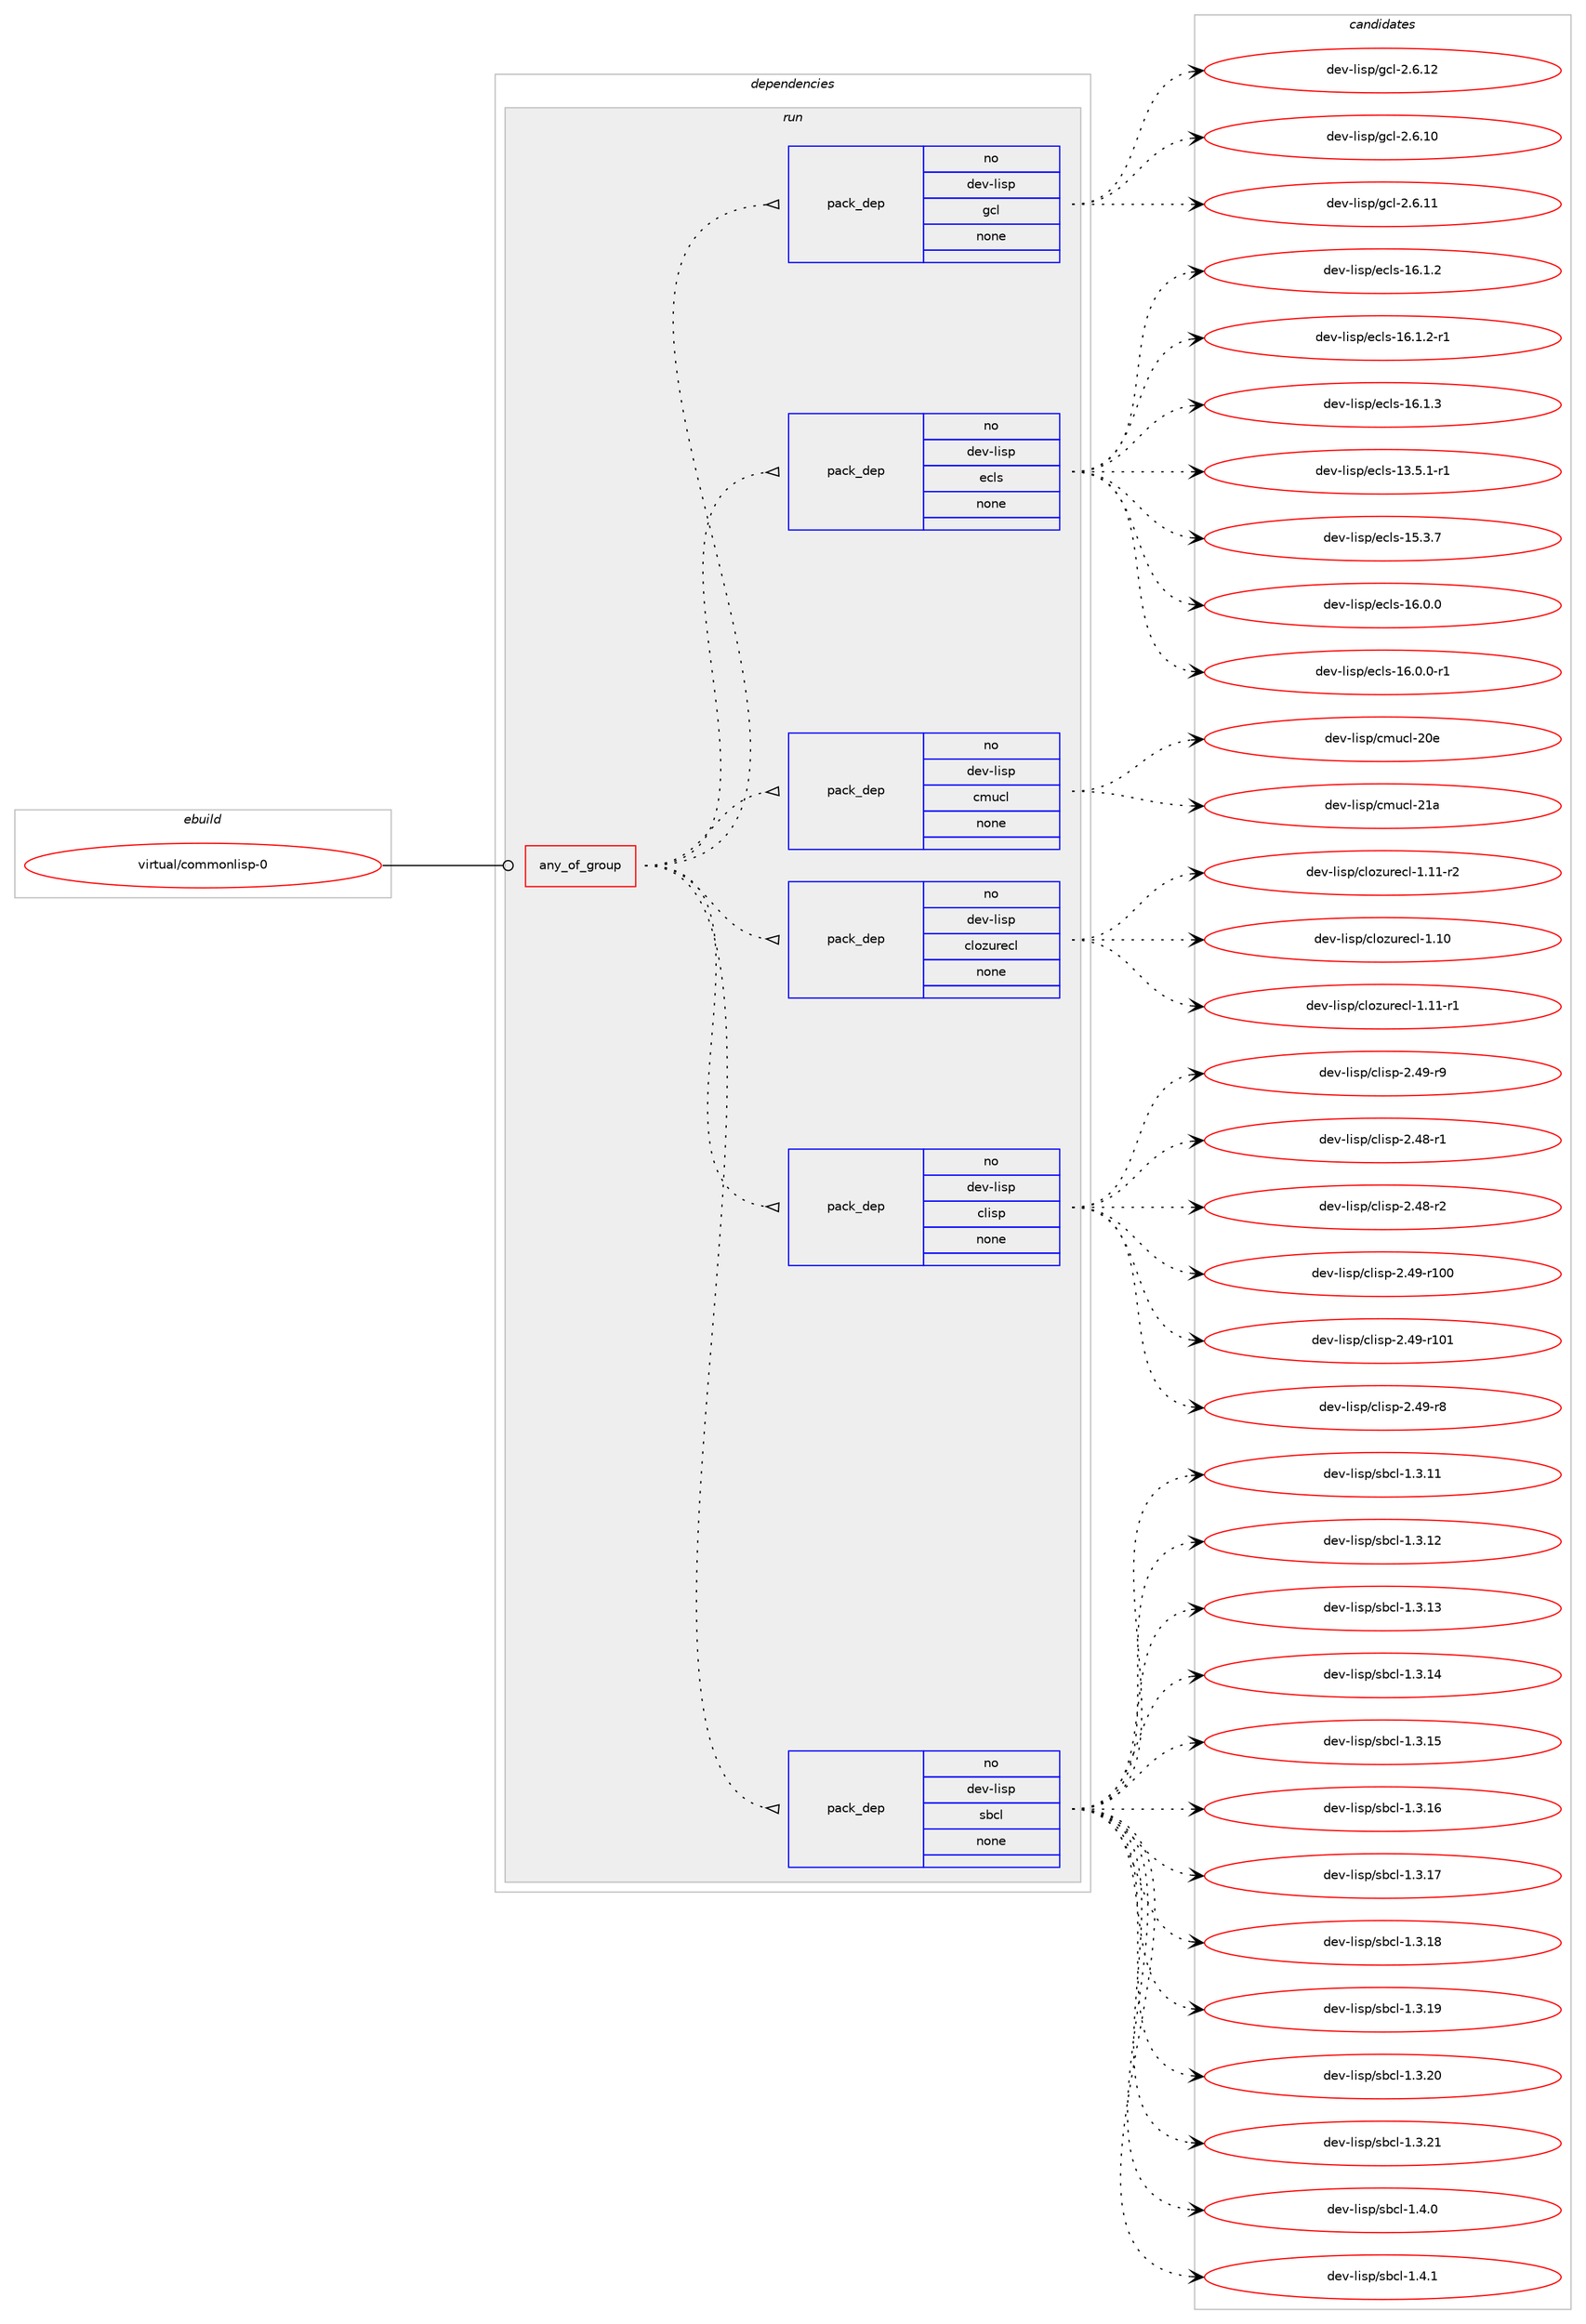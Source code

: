 digraph prolog {

# *************
# Graph options
# *************

newrank=true;
concentrate=true;
compound=true;
graph [rankdir=LR,fontname=Helvetica,fontsize=10,ranksep=1.5];#, ranksep=2.5, nodesep=0.2];
edge  [arrowhead=vee];
node  [fontname=Helvetica,fontsize=10];

# **********
# The ebuild
# **********

subgraph cluster_leftcol {
color=gray;
rank=same;
label=<<i>ebuild</i>>;
id [label="virtual/commonlisp-0", color=red, width=4, href="../virtual/commonlisp-0.svg"];
}

# ****************
# The dependencies
# ****************

subgraph cluster_midcol {
color=gray;
label=<<i>dependencies</i>>;
subgraph cluster_compile {
fillcolor="#eeeeee";
style=filled;
label=<<i>compile</i>>;
}
subgraph cluster_compileandrun {
fillcolor="#eeeeee";
style=filled;
label=<<i>compile and run</i>>;
}
subgraph cluster_run {
fillcolor="#eeeeee";
style=filled;
label=<<i>run</i>>;
subgraph any8527 {
dependency497292 [label=<<TABLE BORDER="0" CELLBORDER="1" CELLSPACING="0" CELLPADDING="4"><TR><TD CELLPADDING="10">any_of_group</TD></TR></TABLE>>, shape=none, color=red];subgraph pack369595 {
dependency497293 [label=<<TABLE BORDER="0" CELLBORDER="1" CELLSPACING="0" CELLPADDING="4" WIDTH="220"><TR><TD ROWSPAN="6" CELLPADDING="30">pack_dep</TD></TR><TR><TD WIDTH="110">no</TD></TR><TR><TD>dev-lisp</TD></TR><TR><TD>sbcl</TD></TR><TR><TD>none</TD></TR><TR><TD></TD></TR></TABLE>>, shape=none, color=blue];
}
dependency497292:e -> dependency497293:w [weight=20,style="dotted",arrowhead="oinv"];
subgraph pack369596 {
dependency497294 [label=<<TABLE BORDER="0" CELLBORDER="1" CELLSPACING="0" CELLPADDING="4" WIDTH="220"><TR><TD ROWSPAN="6" CELLPADDING="30">pack_dep</TD></TR><TR><TD WIDTH="110">no</TD></TR><TR><TD>dev-lisp</TD></TR><TR><TD>clisp</TD></TR><TR><TD>none</TD></TR><TR><TD></TD></TR></TABLE>>, shape=none, color=blue];
}
dependency497292:e -> dependency497294:w [weight=20,style="dotted",arrowhead="oinv"];
subgraph pack369597 {
dependency497295 [label=<<TABLE BORDER="0" CELLBORDER="1" CELLSPACING="0" CELLPADDING="4" WIDTH="220"><TR><TD ROWSPAN="6" CELLPADDING="30">pack_dep</TD></TR><TR><TD WIDTH="110">no</TD></TR><TR><TD>dev-lisp</TD></TR><TR><TD>clozurecl</TD></TR><TR><TD>none</TD></TR><TR><TD></TD></TR></TABLE>>, shape=none, color=blue];
}
dependency497292:e -> dependency497295:w [weight=20,style="dotted",arrowhead="oinv"];
subgraph pack369598 {
dependency497296 [label=<<TABLE BORDER="0" CELLBORDER="1" CELLSPACING="0" CELLPADDING="4" WIDTH="220"><TR><TD ROWSPAN="6" CELLPADDING="30">pack_dep</TD></TR><TR><TD WIDTH="110">no</TD></TR><TR><TD>dev-lisp</TD></TR><TR><TD>cmucl</TD></TR><TR><TD>none</TD></TR><TR><TD></TD></TR></TABLE>>, shape=none, color=blue];
}
dependency497292:e -> dependency497296:w [weight=20,style="dotted",arrowhead="oinv"];
subgraph pack369599 {
dependency497297 [label=<<TABLE BORDER="0" CELLBORDER="1" CELLSPACING="0" CELLPADDING="4" WIDTH="220"><TR><TD ROWSPAN="6" CELLPADDING="30">pack_dep</TD></TR><TR><TD WIDTH="110">no</TD></TR><TR><TD>dev-lisp</TD></TR><TR><TD>ecls</TD></TR><TR><TD>none</TD></TR><TR><TD></TD></TR></TABLE>>, shape=none, color=blue];
}
dependency497292:e -> dependency497297:w [weight=20,style="dotted",arrowhead="oinv"];
subgraph pack369600 {
dependency497298 [label=<<TABLE BORDER="0" CELLBORDER="1" CELLSPACING="0" CELLPADDING="4" WIDTH="220"><TR><TD ROWSPAN="6" CELLPADDING="30">pack_dep</TD></TR><TR><TD WIDTH="110">no</TD></TR><TR><TD>dev-lisp</TD></TR><TR><TD>gcl</TD></TR><TR><TD>none</TD></TR><TR><TD></TD></TR></TABLE>>, shape=none, color=blue];
}
dependency497292:e -> dependency497298:w [weight=20,style="dotted",arrowhead="oinv"];
}
id:e -> dependency497292:w [weight=20,style="solid",arrowhead="odot"];
}
}

# **************
# The candidates
# **************

subgraph cluster_choices {
rank=same;
color=gray;
label=<<i>candidates</i>>;

subgraph choice369595 {
color=black;
nodesep=1;
choice1001011184510810511511247115989910845494651464949 [label="dev-lisp/sbcl-1.3.11", color=red, width=4,href="../dev-lisp/sbcl-1.3.11.svg"];
choice1001011184510810511511247115989910845494651464950 [label="dev-lisp/sbcl-1.3.12", color=red, width=4,href="../dev-lisp/sbcl-1.3.12.svg"];
choice1001011184510810511511247115989910845494651464951 [label="dev-lisp/sbcl-1.3.13", color=red, width=4,href="../dev-lisp/sbcl-1.3.13.svg"];
choice1001011184510810511511247115989910845494651464952 [label="dev-lisp/sbcl-1.3.14", color=red, width=4,href="../dev-lisp/sbcl-1.3.14.svg"];
choice1001011184510810511511247115989910845494651464953 [label="dev-lisp/sbcl-1.3.15", color=red, width=4,href="../dev-lisp/sbcl-1.3.15.svg"];
choice1001011184510810511511247115989910845494651464954 [label="dev-lisp/sbcl-1.3.16", color=red, width=4,href="../dev-lisp/sbcl-1.3.16.svg"];
choice1001011184510810511511247115989910845494651464955 [label="dev-lisp/sbcl-1.3.17", color=red, width=4,href="../dev-lisp/sbcl-1.3.17.svg"];
choice1001011184510810511511247115989910845494651464956 [label="dev-lisp/sbcl-1.3.18", color=red, width=4,href="../dev-lisp/sbcl-1.3.18.svg"];
choice1001011184510810511511247115989910845494651464957 [label="dev-lisp/sbcl-1.3.19", color=red, width=4,href="../dev-lisp/sbcl-1.3.19.svg"];
choice1001011184510810511511247115989910845494651465048 [label="dev-lisp/sbcl-1.3.20", color=red, width=4,href="../dev-lisp/sbcl-1.3.20.svg"];
choice1001011184510810511511247115989910845494651465049 [label="dev-lisp/sbcl-1.3.21", color=red, width=4,href="../dev-lisp/sbcl-1.3.21.svg"];
choice10010111845108105115112471159899108454946524648 [label="dev-lisp/sbcl-1.4.0", color=red, width=4,href="../dev-lisp/sbcl-1.4.0.svg"];
choice10010111845108105115112471159899108454946524649 [label="dev-lisp/sbcl-1.4.1", color=red, width=4,href="../dev-lisp/sbcl-1.4.1.svg"];
dependency497293:e -> choice1001011184510810511511247115989910845494651464949:w [style=dotted,weight="100"];
dependency497293:e -> choice1001011184510810511511247115989910845494651464950:w [style=dotted,weight="100"];
dependency497293:e -> choice1001011184510810511511247115989910845494651464951:w [style=dotted,weight="100"];
dependency497293:e -> choice1001011184510810511511247115989910845494651464952:w [style=dotted,weight="100"];
dependency497293:e -> choice1001011184510810511511247115989910845494651464953:w [style=dotted,weight="100"];
dependency497293:e -> choice1001011184510810511511247115989910845494651464954:w [style=dotted,weight="100"];
dependency497293:e -> choice1001011184510810511511247115989910845494651464955:w [style=dotted,weight="100"];
dependency497293:e -> choice1001011184510810511511247115989910845494651464956:w [style=dotted,weight="100"];
dependency497293:e -> choice1001011184510810511511247115989910845494651464957:w [style=dotted,weight="100"];
dependency497293:e -> choice1001011184510810511511247115989910845494651465048:w [style=dotted,weight="100"];
dependency497293:e -> choice1001011184510810511511247115989910845494651465049:w [style=dotted,weight="100"];
dependency497293:e -> choice10010111845108105115112471159899108454946524648:w [style=dotted,weight="100"];
dependency497293:e -> choice10010111845108105115112471159899108454946524649:w [style=dotted,weight="100"];
}
subgraph choice369596 {
color=black;
nodesep=1;
choice10010111845108105115112479910810511511245504652564511449 [label="dev-lisp/clisp-2.48-r1", color=red, width=4,href="../dev-lisp/clisp-2.48-r1.svg"];
choice10010111845108105115112479910810511511245504652564511450 [label="dev-lisp/clisp-2.48-r2", color=red, width=4,href="../dev-lisp/clisp-2.48-r2.svg"];
choice100101118451081051151124799108105115112455046525745114494848 [label="dev-lisp/clisp-2.49-r100", color=red, width=4,href="../dev-lisp/clisp-2.49-r100.svg"];
choice100101118451081051151124799108105115112455046525745114494849 [label="dev-lisp/clisp-2.49-r101", color=red, width=4,href="../dev-lisp/clisp-2.49-r101.svg"];
choice10010111845108105115112479910810511511245504652574511456 [label="dev-lisp/clisp-2.49-r8", color=red, width=4,href="../dev-lisp/clisp-2.49-r8.svg"];
choice10010111845108105115112479910810511511245504652574511457 [label="dev-lisp/clisp-2.49-r9", color=red, width=4,href="../dev-lisp/clisp-2.49-r9.svg"];
dependency497294:e -> choice10010111845108105115112479910810511511245504652564511449:w [style=dotted,weight="100"];
dependency497294:e -> choice10010111845108105115112479910810511511245504652564511450:w [style=dotted,weight="100"];
dependency497294:e -> choice100101118451081051151124799108105115112455046525745114494848:w [style=dotted,weight="100"];
dependency497294:e -> choice100101118451081051151124799108105115112455046525745114494849:w [style=dotted,weight="100"];
dependency497294:e -> choice10010111845108105115112479910810511511245504652574511456:w [style=dotted,weight="100"];
dependency497294:e -> choice10010111845108105115112479910810511511245504652574511457:w [style=dotted,weight="100"];
}
subgraph choice369597 {
color=black;
nodesep=1;
choice100101118451081051151124799108111122117114101991084549464948 [label="dev-lisp/clozurecl-1.10", color=red, width=4,href="../dev-lisp/clozurecl-1.10.svg"];
choice1001011184510810511511247991081111221171141019910845494649494511449 [label="dev-lisp/clozurecl-1.11-r1", color=red, width=4,href="../dev-lisp/clozurecl-1.11-r1.svg"];
choice1001011184510810511511247991081111221171141019910845494649494511450 [label="dev-lisp/clozurecl-1.11-r2", color=red, width=4,href="../dev-lisp/clozurecl-1.11-r2.svg"];
dependency497295:e -> choice100101118451081051151124799108111122117114101991084549464948:w [style=dotted,weight="100"];
dependency497295:e -> choice1001011184510810511511247991081111221171141019910845494649494511449:w [style=dotted,weight="100"];
dependency497295:e -> choice1001011184510810511511247991081111221171141019910845494649494511450:w [style=dotted,weight="100"];
}
subgraph choice369598 {
color=black;
nodesep=1;
choice10010111845108105115112479910911799108455048101 [label="dev-lisp/cmucl-20e", color=red, width=4,href="../dev-lisp/cmucl-20e.svg"];
choice1001011184510810511511247991091179910845504997 [label="dev-lisp/cmucl-21a", color=red, width=4,href="../dev-lisp/cmucl-21a.svg"];
dependency497296:e -> choice10010111845108105115112479910911799108455048101:w [style=dotted,weight="100"];
dependency497296:e -> choice1001011184510810511511247991091179910845504997:w [style=dotted,weight="100"];
}
subgraph choice369599 {
color=black;
nodesep=1;
choice100101118451081051151124710199108115454951465346494511449 [label="dev-lisp/ecls-13.5.1-r1", color=red, width=4,href="../dev-lisp/ecls-13.5.1-r1.svg"];
choice10010111845108105115112471019910811545495346514655 [label="dev-lisp/ecls-15.3.7", color=red, width=4,href="../dev-lisp/ecls-15.3.7.svg"];
choice10010111845108105115112471019910811545495446484648 [label="dev-lisp/ecls-16.0.0", color=red, width=4,href="../dev-lisp/ecls-16.0.0.svg"];
choice100101118451081051151124710199108115454954464846484511449 [label="dev-lisp/ecls-16.0.0-r1", color=red, width=4,href="../dev-lisp/ecls-16.0.0-r1.svg"];
choice10010111845108105115112471019910811545495446494650 [label="dev-lisp/ecls-16.1.2", color=red, width=4,href="../dev-lisp/ecls-16.1.2.svg"];
choice100101118451081051151124710199108115454954464946504511449 [label="dev-lisp/ecls-16.1.2-r1", color=red, width=4,href="../dev-lisp/ecls-16.1.2-r1.svg"];
choice10010111845108105115112471019910811545495446494651 [label="dev-lisp/ecls-16.1.3", color=red, width=4,href="../dev-lisp/ecls-16.1.3.svg"];
dependency497297:e -> choice100101118451081051151124710199108115454951465346494511449:w [style=dotted,weight="100"];
dependency497297:e -> choice10010111845108105115112471019910811545495346514655:w [style=dotted,weight="100"];
dependency497297:e -> choice10010111845108105115112471019910811545495446484648:w [style=dotted,weight="100"];
dependency497297:e -> choice100101118451081051151124710199108115454954464846484511449:w [style=dotted,weight="100"];
dependency497297:e -> choice10010111845108105115112471019910811545495446494650:w [style=dotted,weight="100"];
dependency497297:e -> choice100101118451081051151124710199108115454954464946504511449:w [style=dotted,weight="100"];
dependency497297:e -> choice10010111845108105115112471019910811545495446494651:w [style=dotted,weight="100"];
}
subgraph choice369600 {
color=black;
nodesep=1;
choice10010111845108105115112471039910845504654464948 [label="dev-lisp/gcl-2.6.10", color=red, width=4,href="../dev-lisp/gcl-2.6.10.svg"];
choice10010111845108105115112471039910845504654464949 [label="dev-lisp/gcl-2.6.11", color=red, width=4,href="../dev-lisp/gcl-2.6.11.svg"];
choice10010111845108105115112471039910845504654464950 [label="dev-lisp/gcl-2.6.12", color=red, width=4,href="../dev-lisp/gcl-2.6.12.svg"];
dependency497298:e -> choice10010111845108105115112471039910845504654464948:w [style=dotted,weight="100"];
dependency497298:e -> choice10010111845108105115112471039910845504654464949:w [style=dotted,weight="100"];
dependency497298:e -> choice10010111845108105115112471039910845504654464950:w [style=dotted,weight="100"];
}
}

}
